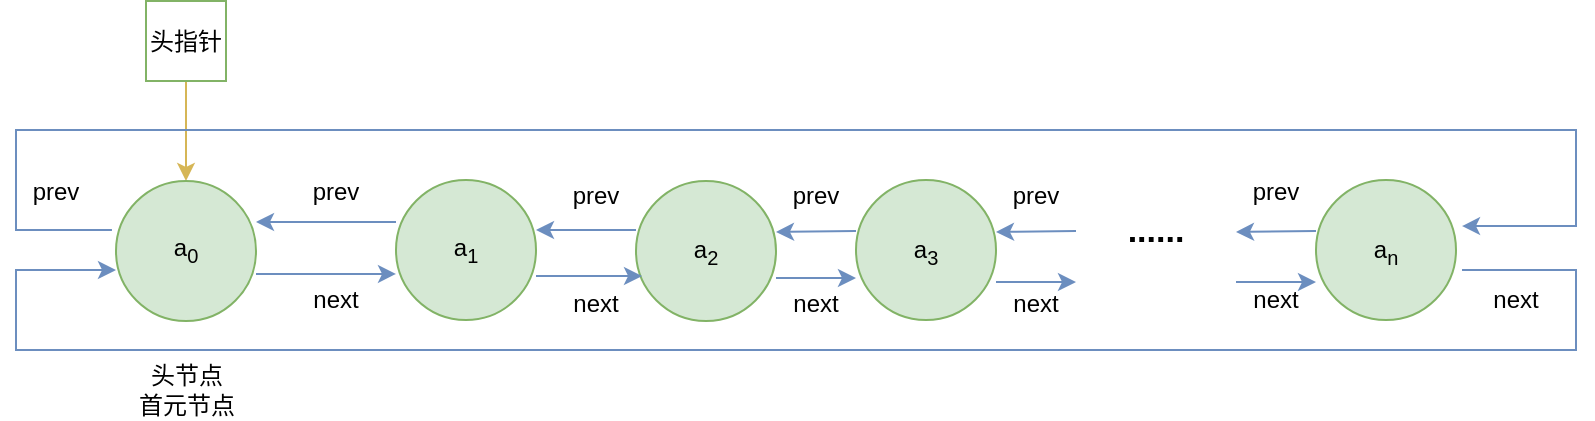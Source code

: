 <mxfile version="12.4.2" type="device" pages="1"><diagram id="tVluWKS2jPVFB89L_G-C" name="Page-1"><mxGraphModel dx="946" dy="585" grid="1" gridSize="10" guides="1" tooltips="1" connect="1" arrows="1" fold="1" page="1" pageScale="1" pageWidth="827" pageHeight="1169" math="0" shadow="0"><root><mxCell id="0"/><mxCell id="1" parent="0"/><mxCell id="zSOsYJqMUs1xYSfctCo9-1" value="" style="ellipse;whiteSpace=wrap;html=1;aspect=fixed;fillColor=#d5e8d4;strokeColor=#82b366;" parent="1" vertex="1"><mxGeometry x="230" y="225" width="70" height="70" as="geometry"/></mxCell><mxCell id="i0gASrFh4-za0eUocTWS-4" style="edgeStyle=orthogonalEdgeStyle;rounded=0;orthogonalLoop=1;jettySize=auto;html=1;entryX=0.5;entryY=0;entryDx=0;entryDy=0;fillColor=#fff2cc;strokeColor=#d6b656;" parent="1" source="zSOsYJqMUs1xYSfctCo9-2" target="zSOsYJqMUs1xYSfctCo9-35" edge="1"><mxGeometry relative="1" as="geometry"/></mxCell><mxCell id="zSOsYJqMUs1xYSfctCo9-2" value="头指针" style="rounded=0;whiteSpace=wrap;html=1;fillColor=#FFFFFF;strokeColor=#82b366;" parent="1" vertex="1"><mxGeometry x="105" y="135.5" width="40" height="40" as="geometry"/></mxCell><mxCell id="zSOsYJqMUs1xYSfctCo9-6" value="......" style="text;html=1;strokeColor=none;fillColor=none;align=center;verticalAlign=middle;whiteSpace=wrap;rounded=0;fontSize=17;fontStyle=1" parent="1" vertex="1"><mxGeometry x="590" y="241" width="40" height="20" as="geometry"/></mxCell><mxCell id="zSOsYJqMUs1xYSfctCo9-13" value="a&lt;sub&gt;1&lt;/sub&gt;" style="text;html=1;strokeColor=none;fillColor=none;align=center;verticalAlign=middle;whiteSpace=wrap;rounded=0;fontSize=12;" parent="1" vertex="1"><mxGeometry x="245" y="250" width="40" height="20" as="geometry"/></mxCell><mxCell id="zSOsYJqMUs1xYSfctCo9-18" value="" style="ellipse;whiteSpace=wrap;html=1;aspect=fixed;fillColor=#d5e8d4;strokeColor=#82b366;" parent="1" vertex="1"><mxGeometry x="350" y="225.5" width="70" height="70" as="geometry"/></mxCell><mxCell id="zSOsYJqMUs1xYSfctCo9-19" value="a&lt;sub&gt;2&lt;/sub&gt;" style="text;html=1;strokeColor=none;fillColor=none;align=center;verticalAlign=middle;whiteSpace=wrap;rounded=0;fontSize=12;" parent="1" vertex="1"><mxGeometry x="365" y="250.5" width="40" height="20" as="geometry"/></mxCell><mxCell id="zSOsYJqMUs1xYSfctCo9-21" value="" style="ellipse;whiteSpace=wrap;html=1;aspect=fixed;fillColor=#d5e8d4;strokeColor=#82b366;" parent="1" vertex="1"><mxGeometry x="460" y="225" width="70" height="70" as="geometry"/></mxCell><mxCell id="zSOsYJqMUs1xYSfctCo9-22" value="a&lt;sub&gt;3&lt;/sub&gt;" style="text;html=1;strokeColor=none;fillColor=none;align=center;verticalAlign=middle;whiteSpace=wrap;rounded=0;fontSize=12;" parent="1" vertex="1"><mxGeometry x="475" y="250.5" width="40" height="20" as="geometry"/></mxCell><mxCell id="zSOsYJqMUs1xYSfctCo9-24" value="" style="ellipse;whiteSpace=wrap;html=1;aspect=fixed;fillColor=#d5e8d4;strokeColor=#82b366;" parent="1" vertex="1"><mxGeometry x="690" y="225" width="70" height="70" as="geometry"/></mxCell><mxCell id="zSOsYJqMUs1xYSfctCo9-25" value="a&lt;sub&gt;n&lt;/sub&gt;" style="text;html=1;strokeColor=none;fillColor=none;align=center;verticalAlign=middle;whiteSpace=wrap;rounded=0;fontSize=12;" parent="1" vertex="1"><mxGeometry x="705" y="250.5" width="40" height="20" as="geometry"/></mxCell><mxCell id="zSOsYJqMUs1xYSfctCo9-35" value="" style="ellipse;whiteSpace=wrap;html=1;aspect=fixed;fillColor=#d5e8d4;strokeColor=#82b366;" parent="1" vertex="1"><mxGeometry x="90" y="225.5" width="70" height="70" as="geometry"/></mxCell><mxCell id="zSOsYJqMUs1xYSfctCo9-36" value="a&lt;sub&gt;0&lt;/sub&gt;" style="text;html=1;strokeColor=none;fillColor=none;align=center;verticalAlign=middle;whiteSpace=wrap;rounded=0;fontSize=12;" parent="1" vertex="1"><mxGeometry x="105" y="250" width="40" height="20" as="geometry"/></mxCell><mxCell id="i0gASrFh4-za0eUocTWS-1" value="头节点&lt;br&gt;首元节点" style="text;html=1;strokeColor=none;fillColor=none;align=center;verticalAlign=middle;whiteSpace=wrap;rounded=0;fontSize=12;fontStyle=0" parent="1" vertex="1"><mxGeometry x="97.5" y="320" width="55" height="20" as="geometry"/></mxCell><mxCell id="FltEFiigHGXFtHTtwXqC-3" value="" style="endArrow=classic;html=1;entryX=0;entryY=0.671;entryDx=0;entryDy=0;entryPerimeter=0;fillColor=#dae8fc;strokeColor=#6c8ebf;" parent="1" target="zSOsYJqMUs1xYSfctCo9-1" edge="1"><mxGeometry width="50" height="50" relative="1" as="geometry"><mxPoint x="160" y="272" as="sourcePoint"/><mxPoint x="230" y="320" as="targetPoint"/></mxGeometry></mxCell><mxCell id="-xYQjJYSY7NbaVcYnAff-1" style="edgeStyle=orthogonalEdgeStyle;rounded=0;orthogonalLoop=1;jettySize=auto;html=1;fontSize=12;fillColor=#dae8fc;strokeColor=#6c8ebf;exitX=1.043;exitY=0.643;exitDx=0;exitDy=0;exitPerimeter=0;entryX=0;entryY=0.636;entryDx=0;entryDy=0;entryPerimeter=0;" parent="1" source="zSOsYJqMUs1xYSfctCo9-24" edge="1" target="zSOsYJqMUs1xYSfctCo9-35"><mxGeometry relative="1" as="geometry"><mxPoint x="120" y="300" as="targetPoint"/><mxPoint x="640" y="280.5" as="sourcePoint"/><Array as="points"><mxPoint x="820" y="270"/><mxPoint x="820" y="310"/><mxPoint x="40" y="310"/><mxPoint x="40" y="270"/></Array></mxGeometry></mxCell><mxCell id="MiQUzkFfVXAD87LYkOI9-3" value="" style="endArrow=classic;html=1;fillColor=#dae8fc;strokeColor=#6c8ebf;" edge="1" parent="1"><mxGeometry width="50" height="50" relative="1" as="geometry"><mxPoint x="230" y="246" as="sourcePoint"/><mxPoint x="160" y="246" as="targetPoint"/></mxGeometry></mxCell><mxCell id="MiQUzkFfVXAD87LYkOI9-4" value="" style="endArrow=classic;html=1;entryX=0.043;entryY=0.679;entryDx=0;entryDy=0;entryPerimeter=0;fillColor=#dae8fc;strokeColor=#6c8ebf;" edge="1" parent="1" target="zSOsYJqMUs1xYSfctCo9-18"><mxGeometry width="50" height="50" relative="1" as="geometry"><mxPoint x="300" y="273" as="sourcePoint"/><mxPoint x="240" y="281.97" as="targetPoint"/></mxGeometry></mxCell><mxCell id="MiQUzkFfVXAD87LYkOI9-5" value="" style="endArrow=classic;html=1;fillColor=#dae8fc;strokeColor=#6c8ebf;" edge="1" parent="1"><mxGeometry width="50" height="50" relative="1" as="geometry"><mxPoint x="350" y="250" as="sourcePoint"/><mxPoint x="300" y="250" as="targetPoint"/></mxGeometry></mxCell><mxCell id="MiQUzkFfVXAD87LYkOI9-6" value="" style="endArrow=classic;html=1;fillColor=#dae8fc;strokeColor=#6c8ebf;" edge="1" parent="1"><mxGeometry width="50" height="50" relative="1" as="geometry"><mxPoint x="420" y="274" as="sourcePoint"/><mxPoint x="460" y="274" as="targetPoint"/></mxGeometry></mxCell><mxCell id="MiQUzkFfVXAD87LYkOI9-7" value="" style="endArrow=classic;html=1;fillColor=#dae8fc;strokeColor=#6c8ebf;" edge="1" parent="1"><mxGeometry width="50" height="50" relative="1" as="geometry"><mxPoint x="460" y="250.5" as="sourcePoint"/><mxPoint x="420" y="251" as="targetPoint"/></mxGeometry></mxCell><mxCell id="MiQUzkFfVXAD87LYkOI9-8" value="" style="endArrow=classic;html=1;fillColor=#dae8fc;strokeColor=#6c8ebf;" edge="1" parent="1"><mxGeometry width="50" height="50" relative="1" as="geometry"><mxPoint x="570" y="250.5" as="sourcePoint"/><mxPoint x="530" y="251" as="targetPoint"/></mxGeometry></mxCell><mxCell id="MiQUzkFfVXAD87LYkOI9-9" value="" style="endArrow=classic;html=1;fillColor=#dae8fc;strokeColor=#6c8ebf;" edge="1" parent="1"><mxGeometry width="50" height="50" relative="1" as="geometry"><mxPoint x="530" y="276" as="sourcePoint"/><mxPoint x="570" y="276" as="targetPoint"/><Array as="points"><mxPoint x="570" y="276"/></Array></mxGeometry></mxCell><mxCell id="MiQUzkFfVXAD87LYkOI9-10" value="" style="endArrow=classic;html=1;fillColor=#dae8fc;strokeColor=#6c8ebf;" edge="1" parent="1"><mxGeometry width="50" height="50" relative="1" as="geometry"><mxPoint x="690" y="250.5" as="sourcePoint"/><mxPoint x="650" y="251" as="targetPoint"/></mxGeometry></mxCell><mxCell id="MiQUzkFfVXAD87LYkOI9-11" value="" style="endArrow=classic;html=1;fillColor=#dae8fc;strokeColor=#6c8ebf;" edge="1" parent="1"><mxGeometry width="50" height="50" relative="1" as="geometry"><mxPoint x="650" y="276" as="sourcePoint"/><mxPoint x="690" y="276" as="targetPoint"/><Array as="points"><mxPoint x="690" y="276"/></Array></mxGeometry></mxCell><mxCell id="MiQUzkFfVXAD87LYkOI9-14" style="edgeStyle=orthogonalEdgeStyle;rounded=0;orthogonalLoop=1;jettySize=auto;html=1;fontSize=12;fillColor=#dae8fc;strokeColor=#6c8ebf;entryX=1.043;entryY=0.329;entryDx=0;entryDy=0;entryPerimeter=0;exitX=-0.029;exitY=0.35;exitDx=0;exitDy=0;exitPerimeter=0;" edge="1" parent="1" source="zSOsYJqMUs1xYSfctCo9-35" target="zSOsYJqMUs1xYSfctCo9-24"><mxGeometry relative="1" as="geometry"><mxPoint x="850" y="210" as="targetPoint"/><mxPoint x="10" y="248" as="sourcePoint"/><Array as="points"><mxPoint x="40" y="250"/><mxPoint x="40" y="200"/><mxPoint x="820" y="200"/><mxPoint x="820" y="248"/></Array></mxGeometry></mxCell><mxCell id="MiQUzkFfVXAD87LYkOI9-15" value="prev" style="text;html=1;strokeColor=none;fillColor=none;align=center;verticalAlign=middle;whiteSpace=wrap;rounded=0;" vertex="1" parent="1"><mxGeometry x="180" y="221" width="40" height="20" as="geometry"/></mxCell><mxCell id="MiQUzkFfVXAD87LYkOI9-16" value="next" style="text;html=1;strokeColor=none;fillColor=none;align=center;verticalAlign=middle;whiteSpace=wrap;rounded=0;" vertex="1" parent="1"><mxGeometry x="180" y="275" width="40" height="20" as="geometry"/></mxCell><mxCell id="MiQUzkFfVXAD87LYkOI9-17" value="prev" style="text;html=1;strokeColor=none;fillColor=none;align=center;verticalAlign=middle;whiteSpace=wrap;rounded=0;" vertex="1" parent="1"><mxGeometry x="40" y="221" width="40" height="20" as="geometry"/></mxCell><mxCell id="MiQUzkFfVXAD87LYkOI9-18" value="next" style="text;html=1;strokeColor=none;fillColor=none;align=center;verticalAlign=middle;whiteSpace=wrap;rounded=0;" vertex="1" parent="1"><mxGeometry x="770" y="275" width="40" height="20" as="geometry"/></mxCell><mxCell id="MiQUzkFfVXAD87LYkOI9-19" value="prev" style="text;html=1;strokeColor=none;fillColor=none;align=center;verticalAlign=middle;whiteSpace=wrap;rounded=0;" vertex="1" parent="1"><mxGeometry x="310" y="223" width="40" height="20" as="geometry"/></mxCell><mxCell id="MiQUzkFfVXAD87LYkOI9-20" value="next" style="text;html=1;strokeColor=none;fillColor=none;align=center;verticalAlign=middle;whiteSpace=wrap;rounded=0;" vertex="1" parent="1"><mxGeometry x="310" y="277" width="40" height="20" as="geometry"/></mxCell><mxCell id="MiQUzkFfVXAD87LYkOI9-21" value="prev" style="text;html=1;strokeColor=none;fillColor=none;align=center;verticalAlign=middle;whiteSpace=wrap;rounded=0;" vertex="1" parent="1"><mxGeometry x="420" y="223" width="40" height="20" as="geometry"/></mxCell><mxCell id="MiQUzkFfVXAD87LYkOI9-22" value="next" style="text;html=1;strokeColor=none;fillColor=none;align=center;verticalAlign=middle;whiteSpace=wrap;rounded=0;" vertex="1" parent="1"><mxGeometry x="420" y="277" width="40" height="20" as="geometry"/></mxCell><mxCell id="MiQUzkFfVXAD87LYkOI9-23" value="prev" style="text;html=1;strokeColor=none;fillColor=none;align=center;verticalAlign=middle;whiteSpace=wrap;rounded=0;" vertex="1" parent="1"><mxGeometry x="530" y="223" width="40" height="20" as="geometry"/></mxCell><mxCell id="MiQUzkFfVXAD87LYkOI9-24" value="next" style="text;html=1;strokeColor=none;fillColor=none;align=center;verticalAlign=middle;whiteSpace=wrap;rounded=0;" vertex="1" parent="1"><mxGeometry x="530" y="277" width="40" height="20" as="geometry"/></mxCell><mxCell id="MiQUzkFfVXAD87LYkOI9-25" value="prev" style="text;html=1;strokeColor=none;fillColor=none;align=center;verticalAlign=middle;whiteSpace=wrap;rounded=0;" vertex="1" parent="1"><mxGeometry x="650" y="221" width="40" height="20" as="geometry"/></mxCell><mxCell id="MiQUzkFfVXAD87LYkOI9-26" value="next" style="text;html=1;strokeColor=none;fillColor=none;align=center;verticalAlign=middle;whiteSpace=wrap;rounded=0;" vertex="1" parent="1"><mxGeometry x="650" y="275" width="40" height="20" as="geometry"/></mxCell></root></mxGraphModel></diagram></mxfile>